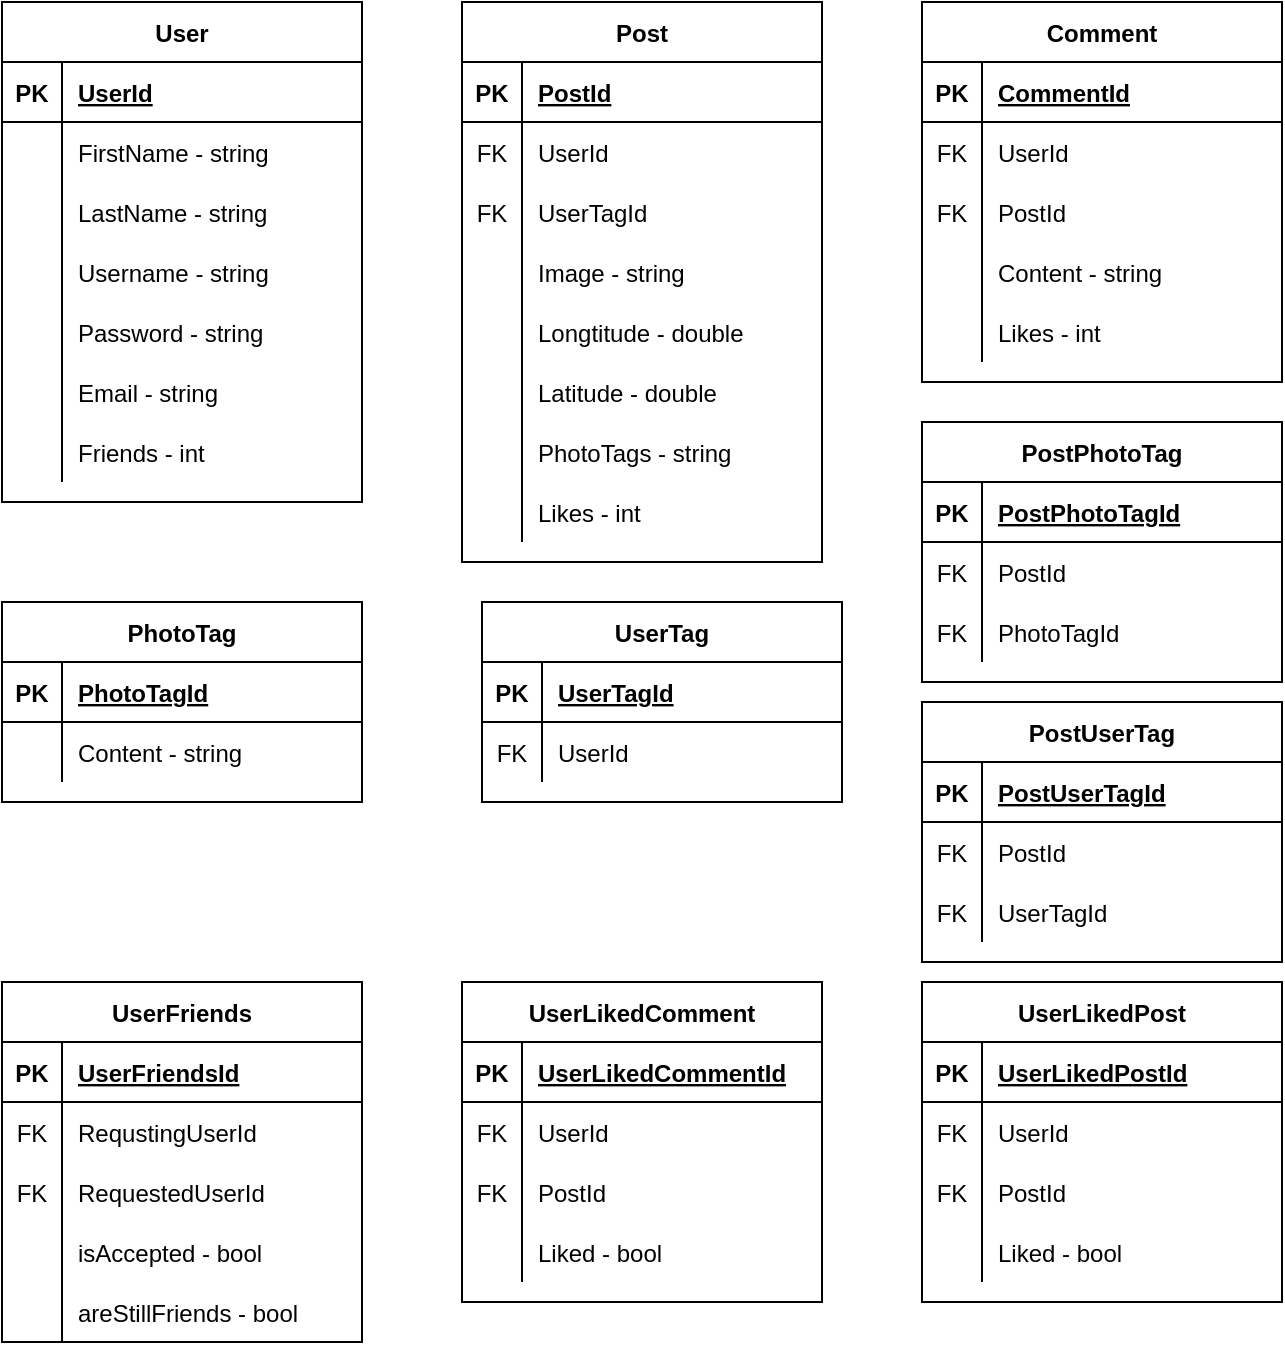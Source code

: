 <mxfile version="12.6.5" type="device"><diagram id="I5NJvTmJMF4nNeyqEDwr" name="Page-1"><mxGraphModel dx="1278" dy="607" grid="1" gridSize="10" guides="1" tooltips="1" connect="1" arrows="1" fold="1" page="1" pageScale="1" pageWidth="850" pageHeight="1100" math="0" shadow="0"><root><mxCell id="0"/><mxCell id="1" parent="0"/><mxCell id="ZgdpZ0IjfN8x_XqRDHBk-5" value="User" style="shape=table;startSize=30;container=1;collapsible=1;childLayout=tableLayout;fixedRows=1;rowLines=0;fontStyle=1;align=center;resizeLast=1;" parent="1" vertex="1"><mxGeometry x="40" y="40" width="180" height="250" as="geometry"/></mxCell><mxCell id="ZgdpZ0IjfN8x_XqRDHBk-6" value="" style="shape=partialRectangle;collapsible=0;dropTarget=0;pointerEvents=0;fillColor=none;top=0;left=0;bottom=1;right=0;points=[[0,0.5],[1,0.5]];portConstraint=eastwest;" parent="ZgdpZ0IjfN8x_XqRDHBk-5" vertex="1"><mxGeometry y="30" width="180" height="30" as="geometry"/></mxCell><mxCell id="ZgdpZ0IjfN8x_XqRDHBk-7" value="PK" style="shape=partialRectangle;connectable=0;fillColor=none;top=0;left=0;bottom=0;right=0;fontStyle=1;overflow=hidden;" parent="ZgdpZ0IjfN8x_XqRDHBk-6" vertex="1"><mxGeometry width="30" height="30" as="geometry"/></mxCell><mxCell id="ZgdpZ0IjfN8x_XqRDHBk-8" value="UserId" style="shape=partialRectangle;connectable=0;fillColor=none;top=0;left=0;bottom=0;right=0;align=left;spacingLeft=6;fontStyle=5;overflow=hidden;" parent="ZgdpZ0IjfN8x_XqRDHBk-6" vertex="1"><mxGeometry x="30" width="150" height="30" as="geometry"/></mxCell><mxCell id="ZgdpZ0IjfN8x_XqRDHBk-9" value="" style="shape=partialRectangle;collapsible=0;dropTarget=0;pointerEvents=0;fillColor=none;top=0;left=0;bottom=0;right=0;points=[[0,0.5],[1,0.5]];portConstraint=eastwest;" parent="ZgdpZ0IjfN8x_XqRDHBk-5" vertex="1"><mxGeometry y="60" width="180" height="30" as="geometry"/></mxCell><mxCell id="ZgdpZ0IjfN8x_XqRDHBk-10" value="" style="shape=partialRectangle;connectable=0;fillColor=none;top=0;left=0;bottom=0;right=0;editable=1;overflow=hidden;" parent="ZgdpZ0IjfN8x_XqRDHBk-9" vertex="1"><mxGeometry width="30" height="30" as="geometry"/></mxCell><mxCell id="ZgdpZ0IjfN8x_XqRDHBk-11" value="FirstName - string" style="shape=partialRectangle;connectable=0;fillColor=none;top=0;left=0;bottom=0;right=0;align=left;spacingLeft=6;overflow=hidden;" parent="ZgdpZ0IjfN8x_XqRDHBk-9" vertex="1"><mxGeometry x="30" width="150" height="30" as="geometry"/></mxCell><mxCell id="ZgdpZ0IjfN8x_XqRDHBk-12" value="" style="shape=partialRectangle;collapsible=0;dropTarget=0;pointerEvents=0;fillColor=none;top=0;left=0;bottom=0;right=0;points=[[0,0.5],[1,0.5]];portConstraint=eastwest;" parent="ZgdpZ0IjfN8x_XqRDHBk-5" vertex="1"><mxGeometry y="90" width="180" height="30" as="geometry"/></mxCell><mxCell id="ZgdpZ0IjfN8x_XqRDHBk-13" value="" style="shape=partialRectangle;connectable=0;fillColor=none;top=0;left=0;bottom=0;right=0;editable=1;overflow=hidden;" parent="ZgdpZ0IjfN8x_XqRDHBk-12" vertex="1"><mxGeometry width="30" height="30" as="geometry"/></mxCell><mxCell id="ZgdpZ0IjfN8x_XqRDHBk-14" value="LastName - string" style="shape=partialRectangle;connectable=0;fillColor=none;top=0;left=0;bottom=0;right=0;align=left;spacingLeft=6;overflow=hidden;" parent="ZgdpZ0IjfN8x_XqRDHBk-12" vertex="1"><mxGeometry x="30" width="150" height="30" as="geometry"/></mxCell><mxCell id="ZgdpZ0IjfN8x_XqRDHBk-15" value="" style="shape=partialRectangle;collapsible=0;dropTarget=0;pointerEvents=0;fillColor=none;top=0;left=0;bottom=0;right=0;points=[[0,0.5],[1,0.5]];portConstraint=eastwest;" parent="ZgdpZ0IjfN8x_XqRDHBk-5" vertex="1"><mxGeometry y="120" width="180" height="30" as="geometry"/></mxCell><mxCell id="ZgdpZ0IjfN8x_XqRDHBk-16" value="" style="shape=partialRectangle;connectable=0;fillColor=none;top=0;left=0;bottom=0;right=0;editable=1;overflow=hidden;" parent="ZgdpZ0IjfN8x_XqRDHBk-15" vertex="1"><mxGeometry width="30" height="30" as="geometry"/></mxCell><mxCell id="ZgdpZ0IjfN8x_XqRDHBk-17" value="Username - string" style="shape=partialRectangle;connectable=0;fillColor=none;top=0;left=0;bottom=0;right=0;align=left;spacingLeft=6;overflow=hidden;" parent="ZgdpZ0IjfN8x_XqRDHBk-15" vertex="1"><mxGeometry x="30" width="150" height="30" as="geometry"/></mxCell><mxCell id="ZgdpZ0IjfN8x_XqRDHBk-19" value="" style="shape=partialRectangle;collapsible=0;dropTarget=0;pointerEvents=0;fillColor=none;top=0;left=0;bottom=0;right=0;points=[[0,0.5],[1,0.5]];portConstraint=eastwest;" parent="ZgdpZ0IjfN8x_XqRDHBk-5" vertex="1"><mxGeometry y="150" width="180" height="30" as="geometry"/></mxCell><mxCell id="ZgdpZ0IjfN8x_XqRDHBk-20" value="" style="shape=partialRectangle;connectable=0;fillColor=none;top=0;left=0;bottom=0;right=0;editable=1;overflow=hidden;" parent="ZgdpZ0IjfN8x_XqRDHBk-19" vertex="1"><mxGeometry width="30" height="30" as="geometry"/></mxCell><mxCell id="ZgdpZ0IjfN8x_XqRDHBk-21" value="Password - string" style="shape=partialRectangle;connectable=0;fillColor=none;top=0;left=0;bottom=0;right=0;align=left;spacingLeft=6;overflow=hidden;" parent="ZgdpZ0IjfN8x_XqRDHBk-19" vertex="1"><mxGeometry x="30" width="150" height="30" as="geometry"/></mxCell><mxCell id="ZgdpZ0IjfN8x_XqRDHBk-22" value="" style="shape=partialRectangle;collapsible=0;dropTarget=0;pointerEvents=0;fillColor=none;top=0;left=0;bottom=0;right=0;points=[[0,0.5],[1,0.5]];portConstraint=eastwest;" parent="ZgdpZ0IjfN8x_XqRDHBk-5" vertex="1"><mxGeometry y="180" width="180" height="30" as="geometry"/></mxCell><mxCell id="ZgdpZ0IjfN8x_XqRDHBk-23" value="" style="shape=partialRectangle;connectable=0;fillColor=none;top=0;left=0;bottom=0;right=0;editable=1;overflow=hidden;" parent="ZgdpZ0IjfN8x_XqRDHBk-22" vertex="1"><mxGeometry width="30" height="30" as="geometry"/></mxCell><mxCell id="ZgdpZ0IjfN8x_XqRDHBk-24" value="Email - string" style="shape=partialRectangle;connectable=0;fillColor=none;top=0;left=0;bottom=0;right=0;align=left;spacingLeft=6;overflow=hidden;" parent="ZgdpZ0IjfN8x_XqRDHBk-22" vertex="1"><mxGeometry x="30" width="150" height="30" as="geometry"/></mxCell><mxCell id="ZgdpZ0IjfN8x_XqRDHBk-96" value="" style="shape=partialRectangle;collapsible=0;dropTarget=0;pointerEvents=0;fillColor=none;top=0;left=0;bottom=0;right=0;points=[[0,0.5],[1,0.5]];portConstraint=eastwest;" parent="ZgdpZ0IjfN8x_XqRDHBk-5" vertex="1"><mxGeometry y="210" width="180" height="30" as="geometry"/></mxCell><mxCell id="ZgdpZ0IjfN8x_XqRDHBk-97" value="" style="shape=partialRectangle;connectable=0;fillColor=none;top=0;left=0;bottom=0;right=0;editable=1;overflow=hidden;" parent="ZgdpZ0IjfN8x_XqRDHBk-96" vertex="1"><mxGeometry width="30" height="30" as="geometry"/></mxCell><mxCell id="ZgdpZ0IjfN8x_XqRDHBk-98" value="Friends - int" style="shape=partialRectangle;connectable=0;fillColor=none;top=0;left=0;bottom=0;right=0;align=left;spacingLeft=6;overflow=hidden;" parent="ZgdpZ0IjfN8x_XqRDHBk-96" vertex="1"><mxGeometry x="30" width="150" height="30" as="geometry"/></mxCell><mxCell id="ZgdpZ0IjfN8x_XqRDHBk-25" value="Post" style="shape=table;startSize=30;container=1;collapsible=1;childLayout=tableLayout;fixedRows=1;rowLines=0;fontStyle=1;align=center;resizeLast=1;" parent="1" vertex="1"><mxGeometry x="270" y="40" width="180" height="280" as="geometry"/></mxCell><mxCell id="ZgdpZ0IjfN8x_XqRDHBk-26" value="" style="shape=partialRectangle;collapsible=0;dropTarget=0;pointerEvents=0;fillColor=none;top=0;left=0;bottom=1;right=0;points=[[0,0.5],[1,0.5]];portConstraint=eastwest;" parent="ZgdpZ0IjfN8x_XqRDHBk-25" vertex="1"><mxGeometry y="30" width="180" height="30" as="geometry"/></mxCell><mxCell id="ZgdpZ0IjfN8x_XqRDHBk-27" value="PK" style="shape=partialRectangle;connectable=0;fillColor=none;top=0;left=0;bottom=0;right=0;fontStyle=1;overflow=hidden;" parent="ZgdpZ0IjfN8x_XqRDHBk-26" vertex="1"><mxGeometry width="30" height="30" as="geometry"/></mxCell><mxCell id="ZgdpZ0IjfN8x_XqRDHBk-28" value="PostId" style="shape=partialRectangle;connectable=0;fillColor=none;top=0;left=0;bottom=0;right=0;align=left;spacingLeft=6;fontStyle=5;overflow=hidden;" parent="ZgdpZ0IjfN8x_XqRDHBk-26" vertex="1"><mxGeometry x="30" width="150" height="30" as="geometry"/></mxCell><mxCell id="ZgdpZ0IjfN8x_XqRDHBk-38" value="" style="shape=partialRectangle;collapsible=0;dropTarget=0;pointerEvents=0;fillColor=none;top=0;left=0;bottom=0;right=0;points=[[0,0.5],[1,0.5]];portConstraint=eastwest;" parent="ZgdpZ0IjfN8x_XqRDHBk-25" vertex="1"><mxGeometry y="60" width="180" height="30" as="geometry"/></mxCell><mxCell id="ZgdpZ0IjfN8x_XqRDHBk-39" value="FK" style="shape=partialRectangle;connectable=0;fillColor=none;top=0;left=0;bottom=0;right=0;fontStyle=0;overflow=hidden;" parent="ZgdpZ0IjfN8x_XqRDHBk-38" vertex="1"><mxGeometry width="30" height="30" as="geometry"/></mxCell><mxCell id="ZgdpZ0IjfN8x_XqRDHBk-40" value="UserId" style="shape=partialRectangle;connectable=0;fillColor=none;top=0;left=0;bottom=0;right=0;align=left;spacingLeft=6;fontStyle=0;overflow=hidden;" parent="ZgdpZ0IjfN8x_XqRDHBk-38" vertex="1"><mxGeometry x="30" width="150" height="30" as="geometry"/></mxCell><mxCell id="ZgdpZ0IjfN8x_XqRDHBk-35" value="" style="shape=partialRectangle;collapsible=0;dropTarget=0;pointerEvents=0;fillColor=none;top=0;left=0;bottom=0;right=0;points=[[0,0.5],[1,0.5]];portConstraint=eastwest;" parent="ZgdpZ0IjfN8x_XqRDHBk-25" vertex="1"><mxGeometry y="90" width="180" height="30" as="geometry"/></mxCell><mxCell id="ZgdpZ0IjfN8x_XqRDHBk-36" value="FK" style="shape=partialRectangle;connectable=0;fillColor=none;top=0;left=0;bottom=0;right=0;editable=1;overflow=hidden;" parent="ZgdpZ0IjfN8x_XqRDHBk-35" vertex="1"><mxGeometry width="30" height="30" as="geometry"/></mxCell><mxCell id="ZgdpZ0IjfN8x_XqRDHBk-37" value="UserTagId" style="shape=partialRectangle;connectable=0;fillColor=none;top=0;left=0;bottom=0;right=0;align=left;spacingLeft=6;overflow=hidden;" parent="ZgdpZ0IjfN8x_XqRDHBk-35" vertex="1"><mxGeometry x="30" width="150" height="30" as="geometry"/></mxCell><mxCell id="ZgdpZ0IjfN8x_XqRDHBk-115" value="" style="shape=partialRectangle;collapsible=0;dropTarget=0;pointerEvents=0;fillColor=none;top=0;left=0;bottom=0;right=0;points=[[0,0.5],[1,0.5]];portConstraint=eastwest;" parent="ZgdpZ0IjfN8x_XqRDHBk-25" vertex="1"><mxGeometry y="120" width="180" height="30" as="geometry"/></mxCell><mxCell id="ZgdpZ0IjfN8x_XqRDHBk-116" value="" style="shape=partialRectangle;connectable=0;fillColor=none;top=0;left=0;bottom=0;right=0;editable=1;overflow=hidden;" parent="ZgdpZ0IjfN8x_XqRDHBk-115" vertex="1"><mxGeometry width="30" height="30" as="geometry"/></mxCell><mxCell id="ZgdpZ0IjfN8x_XqRDHBk-117" value="Image - string" style="shape=partialRectangle;connectable=0;fillColor=none;top=0;left=0;bottom=0;right=0;align=left;spacingLeft=6;overflow=hidden;" parent="ZgdpZ0IjfN8x_XqRDHBk-115" vertex="1"><mxGeometry x="30" width="150" height="30" as="geometry"/></mxCell><mxCell id="ZgdpZ0IjfN8x_XqRDHBk-29" value="" style="shape=partialRectangle;collapsible=0;dropTarget=0;pointerEvents=0;fillColor=none;top=0;left=0;bottom=0;right=0;points=[[0,0.5],[1,0.5]];portConstraint=eastwest;" parent="ZgdpZ0IjfN8x_XqRDHBk-25" vertex="1"><mxGeometry y="150" width="180" height="30" as="geometry"/></mxCell><mxCell id="ZgdpZ0IjfN8x_XqRDHBk-30" value="" style="shape=partialRectangle;connectable=0;fillColor=none;top=0;left=0;bottom=0;right=0;editable=1;overflow=hidden;" parent="ZgdpZ0IjfN8x_XqRDHBk-29" vertex="1"><mxGeometry width="30" height="30" as="geometry"/></mxCell><mxCell id="ZgdpZ0IjfN8x_XqRDHBk-31" value="Longtitude - double" style="shape=partialRectangle;connectable=0;fillColor=none;top=0;left=0;bottom=0;right=0;align=left;spacingLeft=6;overflow=hidden;" parent="ZgdpZ0IjfN8x_XqRDHBk-29" vertex="1"><mxGeometry x="30" width="150" height="30" as="geometry"/></mxCell><mxCell id="ZgdpZ0IjfN8x_XqRDHBk-32" value="" style="shape=partialRectangle;collapsible=0;dropTarget=0;pointerEvents=0;fillColor=none;top=0;left=0;bottom=0;right=0;points=[[0,0.5],[1,0.5]];portConstraint=eastwest;" parent="ZgdpZ0IjfN8x_XqRDHBk-25" vertex="1"><mxGeometry y="180" width="180" height="30" as="geometry"/></mxCell><mxCell id="ZgdpZ0IjfN8x_XqRDHBk-33" value="" style="shape=partialRectangle;connectable=0;fillColor=none;top=0;left=0;bottom=0;right=0;editable=1;overflow=hidden;" parent="ZgdpZ0IjfN8x_XqRDHBk-32" vertex="1"><mxGeometry width="30" height="30" as="geometry"/></mxCell><mxCell id="ZgdpZ0IjfN8x_XqRDHBk-34" value="Latitude - double" style="shape=partialRectangle;connectable=0;fillColor=none;top=0;left=0;bottom=0;right=0;align=left;spacingLeft=6;overflow=hidden;" parent="ZgdpZ0IjfN8x_XqRDHBk-32" vertex="1"><mxGeometry x="30" width="150" height="30" as="geometry"/></mxCell><mxCell id="ZgdpZ0IjfN8x_XqRDHBk-118" value="" style="shape=partialRectangle;collapsible=0;dropTarget=0;pointerEvents=0;fillColor=none;top=0;left=0;bottom=0;right=0;points=[[0,0.5],[1,0.5]];portConstraint=eastwest;" parent="ZgdpZ0IjfN8x_XqRDHBk-25" vertex="1"><mxGeometry y="210" width="180" height="30" as="geometry"/></mxCell><mxCell id="ZgdpZ0IjfN8x_XqRDHBk-119" value="" style="shape=partialRectangle;connectable=0;fillColor=none;top=0;left=0;bottom=0;right=0;editable=1;overflow=hidden;" parent="ZgdpZ0IjfN8x_XqRDHBk-118" vertex="1"><mxGeometry width="30" height="30" as="geometry"/></mxCell><mxCell id="ZgdpZ0IjfN8x_XqRDHBk-120" value="PhotoTags - string" style="shape=partialRectangle;connectable=0;fillColor=none;top=0;left=0;bottom=0;right=0;align=left;spacingLeft=6;overflow=hidden;" parent="ZgdpZ0IjfN8x_XqRDHBk-118" vertex="1"><mxGeometry x="30" width="150" height="30" as="geometry"/></mxCell><mxCell id="ZgdpZ0IjfN8x_XqRDHBk-45" value="" style="shape=partialRectangle;collapsible=0;dropTarget=0;pointerEvents=0;fillColor=none;top=0;left=0;bottom=0;right=0;points=[[0,0.5],[1,0.5]];portConstraint=eastwest;" parent="ZgdpZ0IjfN8x_XqRDHBk-25" vertex="1"><mxGeometry y="240" width="180" height="30" as="geometry"/></mxCell><mxCell id="ZgdpZ0IjfN8x_XqRDHBk-46" value="" style="shape=partialRectangle;connectable=0;fillColor=none;top=0;left=0;bottom=0;right=0;editable=1;overflow=hidden;" parent="ZgdpZ0IjfN8x_XqRDHBk-45" vertex="1"><mxGeometry width="30" height="30" as="geometry"/></mxCell><mxCell id="ZgdpZ0IjfN8x_XqRDHBk-47" value="Likes - int" style="shape=partialRectangle;connectable=0;fillColor=none;top=0;left=0;bottom=0;right=0;align=left;spacingLeft=6;overflow=hidden;" parent="ZgdpZ0IjfN8x_XqRDHBk-45" vertex="1"><mxGeometry x="30" width="150" height="30" as="geometry"/></mxCell><mxCell id="ZgdpZ0IjfN8x_XqRDHBk-48" value="Comment" style="shape=table;startSize=30;container=1;collapsible=1;childLayout=tableLayout;fixedRows=1;rowLines=0;fontStyle=1;align=center;resizeLast=1;" parent="1" vertex="1"><mxGeometry x="500" y="40" width="180" height="190" as="geometry"/></mxCell><mxCell id="ZgdpZ0IjfN8x_XqRDHBk-49" value="" style="shape=partialRectangle;collapsible=0;dropTarget=0;pointerEvents=0;fillColor=none;top=0;left=0;bottom=1;right=0;points=[[0,0.5],[1,0.5]];portConstraint=eastwest;" parent="ZgdpZ0IjfN8x_XqRDHBk-48" vertex="1"><mxGeometry y="30" width="180" height="30" as="geometry"/></mxCell><mxCell id="ZgdpZ0IjfN8x_XqRDHBk-50" value="PK" style="shape=partialRectangle;connectable=0;fillColor=none;top=0;left=0;bottom=0;right=0;fontStyle=1;overflow=hidden;" parent="ZgdpZ0IjfN8x_XqRDHBk-49" vertex="1"><mxGeometry width="30" height="30" as="geometry"/></mxCell><mxCell id="ZgdpZ0IjfN8x_XqRDHBk-51" value="CommentId" style="shape=partialRectangle;connectable=0;fillColor=none;top=0;left=0;bottom=0;right=0;align=left;spacingLeft=6;fontStyle=5;overflow=hidden;" parent="ZgdpZ0IjfN8x_XqRDHBk-49" vertex="1"><mxGeometry x="30" width="150" height="30" as="geometry"/></mxCell><mxCell id="ZgdpZ0IjfN8x_XqRDHBk-55" value="" style="shape=partialRectangle;collapsible=0;dropTarget=0;pointerEvents=0;fillColor=none;top=0;left=0;bottom=0;right=0;points=[[0,0.5],[1,0.5]];portConstraint=eastwest;" parent="ZgdpZ0IjfN8x_XqRDHBk-48" vertex="1"><mxGeometry y="60" width="180" height="30" as="geometry"/></mxCell><mxCell id="ZgdpZ0IjfN8x_XqRDHBk-56" value="FK" style="shape=partialRectangle;connectable=0;fillColor=none;top=0;left=0;bottom=0;right=0;editable=1;overflow=hidden;" parent="ZgdpZ0IjfN8x_XqRDHBk-55" vertex="1"><mxGeometry width="30" height="30" as="geometry"/></mxCell><mxCell id="ZgdpZ0IjfN8x_XqRDHBk-57" value="UserId" style="shape=partialRectangle;connectable=0;fillColor=none;top=0;left=0;bottom=0;right=0;align=left;spacingLeft=6;overflow=hidden;" parent="ZgdpZ0IjfN8x_XqRDHBk-55" vertex="1"><mxGeometry x="30" width="150" height="30" as="geometry"/></mxCell><mxCell id="ZgdpZ0IjfN8x_XqRDHBk-112" value="" style="shape=partialRectangle;collapsible=0;dropTarget=0;pointerEvents=0;fillColor=none;top=0;left=0;bottom=0;right=0;points=[[0,0.5],[1,0.5]];portConstraint=eastwest;" parent="ZgdpZ0IjfN8x_XqRDHBk-48" vertex="1"><mxGeometry y="90" width="180" height="30" as="geometry"/></mxCell><mxCell id="ZgdpZ0IjfN8x_XqRDHBk-113" value="FK" style="shape=partialRectangle;connectable=0;fillColor=none;top=0;left=0;bottom=0;right=0;fontStyle=0;overflow=hidden;" parent="ZgdpZ0IjfN8x_XqRDHBk-112" vertex="1"><mxGeometry width="30" height="30" as="geometry"/></mxCell><mxCell id="ZgdpZ0IjfN8x_XqRDHBk-114" value="PostId" style="shape=partialRectangle;connectable=0;fillColor=none;top=0;left=0;bottom=0;right=0;align=left;spacingLeft=6;fontStyle=0;overflow=hidden;" parent="ZgdpZ0IjfN8x_XqRDHBk-112" vertex="1"><mxGeometry x="30" width="150" height="30" as="geometry"/></mxCell><mxCell id="ZgdpZ0IjfN8x_XqRDHBk-52" value="" style="shape=partialRectangle;collapsible=0;dropTarget=0;pointerEvents=0;fillColor=none;top=0;left=0;bottom=0;right=0;points=[[0,0.5],[1,0.5]];portConstraint=eastwest;" parent="ZgdpZ0IjfN8x_XqRDHBk-48" vertex="1"><mxGeometry y="120" width="180" height="30" as="geometry"/></mxCell><mxCell id="ZgdpZ0IjfN8x_XqRDHBk-53" value="" style="shape=partialRectangle;connectable=0;fillColor=none;top=0;left=0;bottom=0;right=0;editable=1;overflow=hidden;" parent="ZgdpZ0IjfN8x_XqRDHBk-52" vertex="1"><mxGeometry width="30" height="30" as="geometry"/></mxCell><mxCell id="ZgdpZ0IjfN8x_XqRDHBk-54" value="Content - string" style="shape=partialRectangle;connectable=0;fillColor=none;top=0;left=0;bottom=0;right=0;align=left;spacingLeft=6;overflow=hidden;" parent="ZgdpZ0IjfN8x_XqRDHBk-52" vertex="1"><mxGeometry x="30" width="150" height="30" as="geometry"/></mxCell><mxCell id="ZgdpZ0IjfN8x_XqRDHBk-58" value="" style="shape=partialRectangle;collapsible=0;dropTarget=0;pointerEvents=0;fillColor=none;top=0;left=0;bottom=0;right=0;points=[[0,0.5],[1,0.5]];portConstraint=eastwest;" parent="ZgdpZ0IjfN8x_XqRDHBk-48" vertex="1"><mxGeometry y="150" width="180" height="30" as="geometry"/></mxCell><mxCell id="ZgdpZ0IjfN8x_XqRDHBk-59" value="" style="shape=partialRectangle;connectable=0;fillColor=none;top=0;left=0;bottom=0;right=0;editable=1;overflow=hidden;" parent="ZgdpZ0IjfN8x_XqRDHBk-58" vertex="1"><mxGeometry width="30" height="30" as="geometry"/></mxCell><mxCell id="ZgdpZ0IjfN8x_XqRDHBk-60" value="Likes - int" style="shape=partialRectangle;connectable=0;fillColor=none;top=0;left=0;bottom=0;right=0;align=left;spacingLeft=6;overflow=hidden;" parent="ZgdpZ0IjfN8x_XqRDHBk-58" vertex="1"><mxGeometry x="30" width="150" height="30" as="geometry"/></mxCell><mxCell id="ZgdpZ0IjfN8x_XqRDHBk-77" value="UserFriends" style="shape=table;startSize=30;container=1;collapsible=1;childLayout=tableLayout;fixedRows=1;rowLines=0;fontStyle=1;align=center;resizeLast=1;" parent="1" vertex="1"><mxGeometry x="40" y="530" width="180" height="180" as="geometry"/></mxCell><mxCell id="ZgdpZ0IjfN8x_XqRDHBk-78" value="" style="shape=partialRectangle;collapsible=0;dropTarget=0;pointerEvents=0;fillColor=none;top=0;left=0;bottom=1;right=0;points=[[0,0.5],[1,0.5]];portConstraint=eastwest;" parent="ZgdpZ0IjfN8x_XqRDHBk-77" vertex="1"><mxGeometry y="30" width="180" height="30" as="geometry"/></mxCell><mxCell id="ZgdpZ0IjfN8x_XqRDHBk-79" value="PK" style="shape=partialRectangle;connectable=0;fillColor=none;top=0;left=0;bottom=0;right=0;fontStyle=1;overflow=hidden;" parent="ZgdpZ0IjfN8x_XqRDHBk-78" vertex="1"><mxGeometry width="30" height="30" as="geometry"/></mxCell><mxCell id="ZgdpZ0IjfN8x_XqRDHBk-80" value="UserFriendsId" style="shape=partialRectangle;connectable=0;fillColor=none;top=0;left=0;bottom=0;right=0;align=left;spacingLeft=6;fontStyle=5;overflow=hidden;" parent="ZgdpZ0IjfN8x_XqRDHBk-78" vertex="1"><mxGeometry x="30" width="150" height="30" as="geometry"/></mxCell><mxCell id="ZgdpZ0IjfN8x_XqRDHBk-93" value="" style="shape=partialRectangle;collapsible=0;dropTarget=0;pointerEvents=0;fillColor=none;top=0;left=0;bottom=0;right=0;points=[[0,0.5],[1,0.5]];portConstraint=eastwest;" parent="ZgdpZ0IjfN8x_XqRDHBk-77" vertex="1"><mxGeometry y="60" width="180" height="30" as="geometry"/></mxCell><mxCell id="ZgdpZ0IjfN8x_XqRDHBk-94" value="FK" style="shape=partialRectangle;connectable=0;fillColor=none;top=0;left=0;bottom=0;right=0;fontStyle=0;overflow=hidden;" parent="ZgdpZ0IjfN8x_XqRDHBk-93" vertex="1"><mxGeometry width="30" height="30" as="geometry"/></mxCell><mxCell id="ZgdpZ0IjfN8x_XqRDHBk-95" value="RequstingUserId" style="shape=partialRectangle;connectable=0;fillColor=none;top=0;left=0;bottom=0;right=0;align=left;spacingLeft=6;fontStyle=0;overflow=hidden;" parent="ZgdpZ0IjfN8x_XqRDHBk-93" vertex="1"><mxGeometry x="30" width="150" height="30" as="geometry"/></mxCell><mxCell id="ZgdpZ0IjfN8x_XqRDHBk-90" value="" style="shape=partialRectangle;collapsible=0;dropTarget=0;pointerEvents=0;fillColor=none;top=0;left=0;bottom=0;right=0;points=[[0,0.5],[1,0.5]];portConstraint=eastwest;" parent="ZgdpZ0IjfN8x_XqRDHBk-77" vertex="1"><mxGeometry y="90" width="180" height="30" as="geometry"/></mxCell><mxCell id="ZgdpZ0IjfN8x_XqRDHBk-91" value="FK" style="shape=partialRectangle;connectable=0;fillColor=none;top=0;left=0;bottom=0;right=0;fontStyle=0;overflow=hidden;" parent="ZgdpZ0IjfN8x_XqRDHBk-90" vertex="1"><mxGeometry width="30" height="30" as="geometry"/></mxCell><mxCell id="ZgdpZ0IjfN8x_XqRDHBk-92" value="RequestedUserId" style="shape=partialRectangle;connectable=0;fillColor=none;top=0;left=0;bottom=0;right=0;align=left;spacingLeft=6;fontStyle=0;overflow=hidden;" parent="ZgdpZ0IjfN8x_XqRDHBk-90" vertex="1"><mxGeometry x="30" width="150" height="30" as="geometry"/></mxCell><mxCell id="ZgdpZ0IjfN8x_XqRDHBk-81" value="" style="shape=partialRectangle;collapsible=0;dropTarget=0;pointerEvents=0;fillColor=none;top=0;left=0;bottom=0;right=0;points=[[0,0.5],[1,0.5]];portConstraint=eastwest;" parent="ZgdpZ0IjfN8x_XqRDHBk-77" vertex="1"><mxGeometry y="120" width="180" height="30" as="geometry"/></mxCell><mxCell id="ZgdpZ0IjfN8x_XqRDHBk-82" value="" style="shape=partialRectangle;connectable=0;fillColor=none;top=0;left=0;bottom=0;right=0;editable=1;overflow=hidden;" parent="ZgdpZ0IjfN8x_XqRDHBk-81" vertex="1"><mxGeometry width="30" height="30" as="geometry"/></mxCell><mxCell id="ZgdpZ0IjfN8x_XqRDHBk-83" value="isAccepted - bool" style="shape=partialRectangle;connectable=0;fillColor=none;top=0;left=0;bottom=0;right=0;align=left;spacingLeft=6;overflow=hidden;" parent="ZgdpZ0IjfN8x_XqRDHBk-81" vertex="1"><mxGeometry x="30" width="150" height="30" as="geometry"/></mxCell><mxCell id="ZgdpZ0IjfN8x_XqRDHBk-84" value="" style="shape=partialRectangle;collapsible=0;dropTarget=0;pointerEvents=0;fillColor=none;top=0;left=0;bottom=0;right=0;points=[[0,0.5],[1,0.5]];portConstraint=eastwest;" parent="ZgdpZ0IjfN8x_XqRDHBk-77" vertex="1"><mxGeometry y="150" width="180" height="30" as="geometry"/></mxCell><mxCell id="ZgdpZ0IjfN8x_XqRDHBk-85" value="" style="shape=partialRectangle;connectable=0;fillColor=none;top=0;left=0;bottom=0;right=0;editable=1;overflow=hidden;" parent="ZgdpZ0IjfN8x_XqRDHBk-84" vertex="1"><mxGeometry width="30" height="30" as="geometry"/></mxCell><mxCell id="ZgdpZ0IjfN8x_XqRDHBk-86" value="areStillFriends - bool" style="shape=partialRectangle;connectable=0;fillColor=none;top=0;left=0;bottom=0;right=0;align=left;spacingLeft=6;overflow=hidden;" parent="ZgdpZ0IjfN8x_XqRDHBk-84" vertex="1"><mxGeometry x="30" width="150" height="30" as="geometry"/></mxCell><mxCell id="ZgdpZ0IjfN8x_XqRDHBk-99" value="PhotoTag" style="shape=table;startSize=30;container=1;collapsible=1;childLayout=tableLayout;fixedRows=1;rowLines=0;fontStyle=1;align=center;resizeLast=1;" parent="1" vertex="1"><mxGeometry x="40" y="340" width="180" height="100" as="geometry"/></mxCell><mxCell id="ZgdpZ0IjfN8x_XqRDHBk-100" value="" style="shape=partialRectangle;collapsible=0;dropTarget=0;pointerEvents=0;fillColor=none;top=0;left=0;bottom=1;right=0;points=[[0,0.5],[1,0.5]];portConstraint=eastwest;" parent="ZgdpZ0IjfN8x_XqRDHBk-99" vertex="1"><mxGeometry y="30" width="180" height="30" as="geometry"/></mxCell><mxCell id="ZgdpZ0IjfN8x_XqRDHBk-101" value="PK" style="shape=partialRectangle;connectable=0;fillColor=none;top=0;left=0;bottom=0;right=0;fontStyle=1;overflow=hidden;" parent="ZgdpZ0IjfN8x_XqRDHBk-100" vertex="1"><mxGeometry width="30" height="30" as="geometry"/></mxCell><mxCell id="ZgdpZ0IjfN8x_XqRDHBk-102" value="PhotoTagId" style="shape=partialRectangle;connectable=0;fillColor=none;top=0;left=0;bottom=0;right=0;align=left;spacingLeft=6;fontStyle=5;overflow=hidden;" parent="ZgdpZ0IjfN8x_XqRDHBk-100" vertex="1"><mxGeometry x="30" width="150" height="30" as="geometry"/></mxCell><mxCell id="ZgdpZ0IjfN8x_XqRDHBk-106" value="" style="shape=partialRectangle;collapsible=0;dropTarget=0;pointerEvents=0;fillColor=none;top=0;left=0;bottom=0;right=0;points=[[0,0.5],[1,0.5]];portConstraint=eastwest;" parent="ZgdpZ0IjfN8x_XqRDHBk-99" vertex="1"><mxGeometry y="60" width="180" height="30" as="geometry"/></mxCell><mxCell id="ZgdpZ0IjfN8x_XqRDHBk-107" value="" style="shape=partialRectangle;connectable=0;fillColor=none;top=0;left=0;bottom=0;right=0;editable=1;overflow=hidden;" parent="ZgdpZ0IjfN8x_XqRDHBk-106" vertex="1"><mxGeometry width="30" height="30" as="geometry"/></mxCell><mxCell id="ZgdpZ0IjfN8x_XqRDHBk-108" value="Content - string" style="shape=partialRectangle;connectable=0;fillColor=none;top=0;left=0;bottom=0;right=0;align=left;spacingLeft=6;overflow=hidden;" parent="ZgdpZ0IjfN8x_XqRDHBk-106" vertex="1"><mxGeometry x="30" width="150" height="30" as="geometry"/></mxCell><mxCell id="ZgdpZ0IjfN8x_XqRDHBk-121" value="UserTag" style="shape=table;startSize=30;container=1;collapsible=1;childLayout=tableLayout;fixedRows=1;rowLines=0;fontStyle=1;align=center;resizeLast=1;" parent="1" vertex="1"><mxGeometry x="280" y="340" width="180" height="100" as="geometry"/></mxCell><mxCell id="ZgdpZ0IjfN8x_XqRDHBk-122" value="" style="shape=partialRectangle;collapsible=0;dropTarget=0;pointerEvents=0;fillColor=none;top=0;left=0;bottom=1;right=0;points=[[0,0.5],[1,0.5]];portConstraint=eastwest;" parent="ZgdpZ0IjfN8x_XqRDHBk-121" vertex="1"><mxGeometry y="30" width="180" height="30" as="geometry"/></mxCell><mxCell id="ZgdpZ0IjfN8x_XqRDHBk-123" value="PK" style="shape=partialRectangle;connectable=0;fillColor=none;top=0;left=0;bottom=0;right=0;fontStyle=1;overflow=hidden;" parent="ZgdpZ0IjfN8x_XqRDHBk-122" vertex="1"><mxGeometry width="30" height="30" as="geometry"/></mxCell><mxCell id="ZgdpZ0IjfN8x_XqRDHBk-124" value="UserTagId" style="shape=partialRectangle;connectable=0;fillColor=none;top=0;left=0;bottom=0;right=0;align=left;spacingLeft=6;fontStyle=5;overflow=hidden;" parent="ZgdpZ0IjfN8x_XqRDHBk-122" vertex="1"><mxGeometry x="30" width="150" height="30" as="geometry"/></mxCell><mxCell id="ZgdpZ0IjfN8x_XqRDHBk-128" value="" style="shape=partialRectangle;collapsible=0;dropTarget=0;pointerEvents=0;fillColor=none;top=0;left=0;bottom=0;right=0;points=[[0,0.5],[1,0.5]];portConstraint=eastwest;" parent="ZgdpZ0IjfN8x_XqRDHBk-121" vertex="1"><mxGeometry y="60" width="180" height="30" as="geometry"/></mxCell><mxCell id="ZgdpZ0IjfN8x_XqRDHBk-129" value="FK" style="shape=partialRectangle;connectable=0;fillColor=none;top=0;left=0;bottom=0;right=0;editable=1;overflow=hidden;" parent="ZgdpZ0IjfN8x_XqRDHBk-128" vertex="1"><mxGeometry width="30" height="30" as="geometry"/></mxCell><mxCell id="ZgdpZ0IjfN8x_XqRDHBk-130" value="UserId" style="shape=partialRectangle;connectable=0;fillColor=none;top=0;left=0;bottom=0;right=0;align=left;spacingLeft=6;overflow=hidden;" parent="ZgdpZ0IjfN8x_XqRDHBk-128" vertex="1"><mxGeometry x="30" width="150" height="30" as="geometry"/></mxCell><mxCell id="ZgdpZ0IjfN8x_XqRDHBk-134" value="UserLikedPost" style="shape=table;startSize=30;container=1;collapsible=1;childLayout=tableLayout;fixedRows=1;rowLines=0;fontStyle=1;align=center;resizeLast=1;" parent="1" vertex="1"><mxGeometry x="500" y="530" width="180" height="160" as="geometry"/></mxCell><mxCell id="ZgdpZ0IjfN8x_XqRDHBk-135" value="" style="shape=partialRectangle;collapsible=0;dropTarget=0;pointerEvents=0;fillColor=none;top=0;left=0;bottom=1;right=0;points=[[0,0.5],[1,0.5]];portConstraint=eastwest;" parent="ZgdpZ0IjfN8x_XqRDHBk-134" vertex="1"><mxGeometry y="30" width="180" height="30" as="geometry"/></mxCell><mxCell id="ZgdpZ0IjfN8x_XqRDHBk-136" value="PK" style="shape=partialRectangle;connectable=0;fillColor=none;top=0;left=0;bottom=0;right=0;fontStyle=1;overflow=hidden;" parent="ZgdpZ0IjfN8x_XqRDHBk-135" vertex="1"><mxGeometry width="30" height="30" as="geometry"/></mxCell><mxCell id="ZgdpZ0IjfN8x_XqRDHBk-137" value="UserLikedPostId" style="shape=partialRectangle;connectable=0;fillColor=none;top=0;left=0;bottom=0;right=0;align=left;spacingLeft=6;fontStyle=5;overflow=hidden;" parent="ZgdpZ0IjfN8x_XqRDHBk-135" vertex="1"><mxGeometry x="30" width="150" height="30" as="geometry"/></mxCell><mxCell id="ZgdpZ0IjfN8x_XqRDHBk-138" value="" style="shape=partialRectangle;collapsible=0;dropTarget=0;pointerEvents=0;fillColor=none;top=0;left=0;bottom=0;right=0;points=[[0,0.5],[1,0.5]];portConstraint=eastwest;" parent="ZgdpZ0IjfN8x_XqRDHBk-134" vertex="1"><mxGeometry y="60" width="180" height="30" as="geometry"/></mxCell><mxCell id="ZgdpZ0IjfN8x_XqRDHBk-139" value="FK" style="shape=partialRectangle;connectable=0;fillColor=none;top=0;left=0;bottom=0;right=0;editable=1;overflow=hidden;" parent="ZgdpZ0IjfN8x_XqRDHBk-138" vertex="1"><mxGeometry width="30" height="30" as="geometry"/></mxCell><mxCell id="ZgdpZ0IjfN8x_XqRDHBk-140" value="UserId" style="shape=partialRectangle;connectable=0;fillColor=none;top=0;left=0;bottom=0;right=0;align=left;spacingLeft=6;overflow=hidden;" parent="ZgdpZ0IjfN8x_XqRDHBk-138" vertex="1"><mxGeometry x="30" width="150" height="30" as="geometry"/></mxCell><mxCell id="ZgdpZ0IjfN8x_XqRDHBk-141" value="" style="shape=partialRectangle;collapsible=0;dropTarget=0;pointerEvents=0;fillColor=none;top=0;left=0;bottom=0;right=0;points=[[0,0.5],[1,0.5]];portConstraint=eastwest;" parent="ZgdpZ0IjfN8x_XqRDHBk-134" vertex="1"><mxGeometry y="90" width="180" height="30" as="geometry"/></mxCell><mxCell id="ZgdpZ0IjfN8x_XqRDHBk-142" value="FK" style="shape=partialRectangle;connectable=0;fillColor=none;top=0;left=0;bottom=0;right=0;editable=1;overflow=hidden;" parent="ZgdpZ0IjfN8x_XqRDHBk-141" vertex="1"><mxGeometry width="30" height="30" as="geometry"/></mxCell><mxCell id="ZgdpZ0IjfN8x_XqRDHBk-143" value="PostId" style="shape=partialRectangle;connectable=0;fillColor=none;top=0;left=0;bottom=0;right=0;align=left;spacingLeft=6;overflow=hidden;" parent="ZgdpZ0IjfN8x_XqRDHBk-141" vertex="1"><mxGeometry x="30" width="150" height="30" as="geometry"/></mxCell><mxCell id="ZgdpZ0IjfN8x_XqRDHBk-144" value="" style="shape=partialRectangle;collapsible=0;dropTarget=0;pointerEvents=0;fillColor=none;top=0;left=0;bottom=0;right=0;points=[[0,0.5],[1,0.5]];portConstraint=eastwest;" parent="ZgdpZ0IjfN8x_XqRDHBk-134" vertex="1"><mxGeometry y="120" width="180" height="30" as="geometry"/></mxCell><mxCell id="ZgdpZ0IjfN8x_XqRDHBk-145" value="" style="shape=partialRectangle;connectable=0;fillColor=none;top=0;left=0;bottom=0;right=0;editable=1;overflow=hidden;" parent="ZgdpZ0IjfN8x_XqRDHBk-144" vertex="1"><mxGeometry width="30" height="30" as="geometry"/></mxCell><mxCell id="ZgdpZ0IjfN8x_XqRDHBk-146" value="Liked - bool" style="shape=partialRectangle;connectable=0;fillColor=none;top=0;left=0;bottom=0;right=0;align=left;spacingLeft=6;overflow=hidden;" parent="ZgdpZ0IjfN8x_XqRDHBk-144" vertex="1"><mxGeometry x="30" width="150" height="30" as="geometry"/></mxCell><mxCell id="ZgdpZ0IjfN8x_XqRDHBk-147" value="UserLikedComment" style="shape=table;startSize=30;container=1;collapsible=1;childLayout=tableLayout;fixedRows=1;rowLines=0;fontStyle=1;align=center;resizeLast=1;" parent="1" vertex="1"><mxGeometry x="270" y="530" width="180" height="160" as="geometry"/></mxCell><mxCell id="ZgdpZ0IjfN8x_XqRDHBk-148" value="" style="shape=partialRectangle;collapsible=0;dropTarget=0;pointerEvents=0;fillColor=none;top=0;left=0;bottom=1;right=0;points=[[0,0.5],[1,0.5]];portConstraint=eastwest;" parent="ZgdpZ0IjfN8x_XqRDHBk-147" vertex="1"><mxGeometry y="30" width="180" height="30" as="geometry"/></mxCell><mxCell id="ZgdpZ0IjfN8x_XqRDHBk-149" value="PK" style="shape=partialRectangle;connectable=0;fillColor=none;top=0;left=0;bottom=0;right=0;fontStyle=1;overflow=hidden;" parent="ZgdpZ0IjfN8x_XqRDHBk-148" vertex="1"><mxGeometry width="30" height="30" as="geometry"/></mxCell><mxCell id="ZgdpZ0IjfN8x_XqRDHBk-150" value="UserLikedCommentId" style="shape=partialRectangle;connectable=0;fillColor=none;top=0;left=0;bottom=0;right=0;align=left;spacingLeft=6;fontStyle=5;overflow=hidden;" parent="ZgdpZ0IjfN8x_XqRDHBk-148" vertex="1"><mxGeometry x="30" width="150" height="30" as="geometry"/></mxCell><mxCell id="ZgdpZ0IjfN8x_XqRDHBk-151" value="" style="shape=partialRectangle;collapsible=0;dropTarget=0;pointerEvents=0;fillColor=none;top=0;left=0;bottom=0;right=0;points=[[0,0.5],[1,0.5]];portConstraint=eastwest;" parent="ZgdpZ0IjfN8x_XqRDHBk-147" vertex="1"><mxGeometry y="60" width="180" height="30" as="geometry"/></mxCell><mxCell id="ZgdpZ0IjfN8x_XqRDHBk-152" value="FK" style="shape=partialRectangle;connectable=0;fillColor=none;top=0;left=0;bottom=0;right=0;editable=1;overflow=hidden;" parent="ZgdpZ0IjfN8x_XqRDHBk-151" vertex="1"><mxGeometry width="30" height="30" as="geometry"/></mxCell><mxCell id="ZgdpZ0IjfN8x_XqRDHBk-153" value="UserId" style="shape=partialRectangle;connectable=0;fillColor=none;top=0;left=0;bottom=0;right=0;align=left;spacingLeft=6;overflow=hidden;" parent="ZgdpZ0IjfN8x_XqRDHBk-151" vertex="1"><mxGeometry x="30" width="150" height="30" as="geometry"/></mxCell><mxCell id="ZgdpZ0IjfN8x_XqRDHBk-154" value="" style="shape=partialRectangle;collapsible=0;dropTarget=0;pointerEvents=0;fillColor=none;top=0;left=0;bottom=0;right=0;points=[[0,0.5],[1,0.5]];portConstraint=eastwest;" parent="ZgdpZ0IjfN8x_XqRDHBk-147" vertex="1"><mxGeometry y="90" width="180" height="30" as="geometry"/></mxCell><mxCell id="ZgdpZ0IjfN8x_XqRDHBk-155" value="FK" style="shape=partialRectangle;connectable=0;fillColor=none;top=0;left=0;bottom=0;right=0;editable=1;overflow=hidden;" parent="ZgdpZ0IjfN8x_XqRDHBk-154" vertex="1"><mxGeometry width="30" height="30" as="geometry"/></mxCell><mxCell id="ZgdpZ0IjfN8x_XqRDHBk-156" value="PostId" style="shape=partialRectangle;connectable=0;fillColor=none;top=0;left=0;bottom=0;right=0;align=left;spacingLeft=6;overflow=hidden;" parent="ZgdpZ0IjfN8x_XqRDHBk-154" vertex="1"><mxGeometry x="30" width="150" height="30" as="geometry"/></mxCell><mxCell id="ZgdpZ0IjfN8x_XqRDHBk-157" value="" style="shape=partialRectangle;collapsible=0;dropTarget=0;pointerEvents=0;fillColor=none;top=0;left=0;bottom=0;right=0;points=[[0,0.5],[1,0.5]];portConstraint=eastwest;" parent="ZgdpZ0IjfN8x_XqRDHBk-147" vertex="1"><mxGeometry y="120" width="180" height="30" as="geometry"/></mxCell><mxCell id="ZgdpZ0IjfN8x_XqRDHBk-158" value="" style="shape=partialRectangle;connectable=0;fillColor=none;top=0;left=0;bottom=0;right=0;editable=1;overflow=hidden;" parent="ZgdpZ0IjfN8x_XqRDHBk-157" vertex="1"><mxGeometry width="30" height="30" as="geometry"/></mxCell><mxCell id="ZgdpZ0IjfN8x_XqRDHBk-159" value="Liked - bool" style="shape=partialRectangle;connectable=0;fillColor=none;top=0;left=0;bottom=0;right=0;align=left;spacingLeft=6;overflow=hidden;" parent="ZgdpZ0IjfN8x_XqRDHBk-157" vertex="1"><mxGeometry x="30" width="150" height="30" as="geometry"/></mxCell><mxCell id="ZgdpZ0IjfN8x_XqRDHBk-160" value="PostPhotoTag" style="shape=table;startSize=30;container=1;collapsible=1;childLayout=tableLayout;fixedRows=1;rowLines=0;fontStyle=1;align=center;resizeLast=1;" parent="1" vertex="1"><mxGeometry x="500" y="250" width="180" height="130" as="geometry"/></mxCell><mxCell id="ZgdpZ0IjfN8x_XqRDHBk-161" value="" style="shape=partialRectangle;collapsible=0;dropTarget=0;pointerEvents=0;fillColor=none;top=0;left=0;bottom=1;right=0;points=[[0,0.5],[1,0.5]];portConstraint=eastwest;" parent="ZgdpZ0IjfN8x_XqRDHBk-160" vertex="1"><mxGeometry y="30" width="180" height="30" as="geometry"/></mxCell><mxCell id="ZgdpZ0IjfN8x_XqRDHBk-162" value="PK" style="shape=partialRectangle;connectable=0;fillColor=none;top=0;left=0;bottom=0;right=0;fontStyle=1;overflow=hidden;" parent="ZgdpZ0IjfN8x_XqRDHBk-161" vertex="1"><mxGeometry width="30" height="30" as="geometry"/></mxCell><mxCell id="ZgdpZ0IjfN8x_XqRDHBk-163" value="PostPhotoTagId" style="shape=partialRectangle;connectable=0;fillColor=none;top=0;left=0;bottom=0;right=0;align=left;spacingLeft=6;fontStyle=5;overflow=hidden;" parent="ZgdpZ0IjfN8x_XqRDHBk-161" vertex="1"><mxGeometry x="30" width="150" height="30" as="geometry"/></mxCell><mxCell id="ZgdpZ0IjfN8x_XqRDHBk-164" value="" style="shape=partialRectangle;collapsible=0;dropTarget=0;pointerEvents=0;fillColor=none;top=0;left=0;bottom=0;right=0;points=[[0,0.5],[1,0.5]];portConstraint=eastwest;" parent="ZgdpZ0IjfN8x_XqRDHBk-160" vertex="1"><mxGeometry y="60" width="180" height="30" as="geometry"/></mxCell><mxCell id="ZgdpZ0IjfN8x_XqRDHBk-165" value="FK" style="shape=partialRectangle;connectable=0;fillColor=none;top=0;left=0;bottom=0;right=0;editable=1;overflow=hidden;" parent="ZgdpZ0IjfN8x_XqRDHBk-164" vertex="1"><mxGeometry width="30" height="30" as="geometry"/></mxCell><mxCell id="ZgdpZ0IjfN8x_XqRDHBk-166" value="PostId" style="shape=partialRectangle;connectable=0;fillColor=none;top=0;left=0;bottom=0;right=0;align=left;spacingLeft=6;overflow=hidden;" parent="ZgdpZ0IjfN8x_XqRDHBk-164" vertex="1"><mxGeometry x="30" width="150" height="30" as="geometry"/></mxCell><mxCell id="ZgdpZ0IjfN8x_XqRDHBk-170" value="" style="shape=partialRectangle;collapsible=0;dropTarget=0;pointerEvents=0;fillColor=none;top=0;left=0;bottom=0;right=0;points=[[0,0.5],[1,0.5]];portConstraint=eastwest;" parent="ZgdpZ0IjfN8x_XqRDHBk-160" vertex="1"><mxGeometry y="90" width="180" height="30" as="geometry"/></mxCell><mxCell id="ZgdpZ0IjfN8x_XqRDHBk-171" value="FK" style="shape=partialRectangle;connectable=0;fillColor=none;top=0;left=0;bottom=0;right=0;editable=1;overflow=hidden;" parent="ZgdpZ0IjfN8x_XqRDHBk-170" vertex="1"><mxGeometry width="30" height="30" as="geometry"/></mxCell><mxCell id="ZgdpZ0IjfN8x_XqRDHBk-172" value="PhotoTagId" style="shape=partialRectangle;connectable=0;fillColor=none;top=0;left=0;bottom=0;right=0;align=left;spacingLeft=6;overflow=hidden;" parent="ZgdpZ0IjfN8x_XqRDHBk-170" vertex="1"><mxGeometry x="30" width="150" height="30" as="geometry"/></mxCell><mxCell id="ZgdpZ0IjfN8x_XqRDHBk-173" value="PostUserTag" style="shape=table;startSize=30;container=1;collapsible=1;childLayout=tableLayout;fixedRows=1;rowLines=0;fontStyle=1;align=center;resizeLast=1;" parent="1" vertex="1"><mxGeometry x="500" y="390" width="180" height="130" as="geometry"/></mxCell><mxCell id="ZgdpZ0IjfN8x_XqRDHBk-174" value="" style="shape=partialRectangle;collapsible=0;dropTarget=0;pointerEvents=0;fillColor=none;top=0;left=0;bottom=1;right=0;points=[[0,0.5],[1,0.5]];portConstraint=eastwest;" parent="ZgdpZ0IjfN8x_XqRDHBk-173" vertex="1"><mxGeometry y="30" width="180" height="30" as="geometry"/></mxCell><mxCell id="ZgdpZ0IjfN8x_XqRDHBk-175" value="PK" style="shape=partialRectangle;connectable=0;fillColor=none;top=0;left=0;bottom=0;right=0;fontStyle=1;overflow=hidden;" parent="ZgdpZ0IjfN8x_XqRDHBk-174" vertex="1"><mxGeometry width="30" height="30" as="geometry"/></mxCell><mxCell id="ZgdpZ0IjfN8x_XqRDHBk-176" value="PostUserTagId" style="shape=partialRectangle;connectable=0;fillColor=none;top=0;left=0;bottom=0;right=0;align=left;spacingLeft=6;fontStyle=5;overflow=hidden;" parent="ZgdpZ0IjfN8x_XqRDHBk-174" vertex="1"><mxGeometry x="30" width="150" height="30" as="geometry"/></mxCell><mxCell id="ZgdpZ0IjfN8x_XqRDHBk-177" value="" style="shape=partialRectangle;collapsible=0;dropTarget=0;pointerEvents=0;fillColor=none;top=0;left=0;bottom=0;right=0;points=[[0,0.5],[1,0.5]];portConstraint=eastwest;" parent="ZgdpZ0IjfN8x_XqRDHBk-173" vertex="1"><mxGeometry y="60" width="180" height="30" as="geometry"/></mxCell><mxCell id="ZgdpZ0IjfN8x_XqRDHBk-178" value="FK" style="shape=partialRectangle;connectable=0;fillColor=none;top=0;left=0;bottom=0;right=0;editable=1;overflow=hidden;" parent="ZgdpZ0IjfN8x_XqRDHBk-177" vertex="1"><mxGeometry width="30" height="30" as="geometry"/></mxCell><mxCell id="ZgdpZ0IjfN8x_XqRDHBk-179" value="PostId" style="shape=partialRectangle;connectable=0;fillColor=none;top=0;left=0;bottom=0;right=0;align=left;spacingLeft=6;overflow=hidden;" parent="ZgdpZ0IjfN8x_XqRDHBk-177" vertex="1"><mxGeometry x="30" width="150" height="30" as="geometry"/></mxCell><mxCell id="ZgdpZ0IjfN8x_XqRDHBk-180" value="" style="shape=partialRectangle;collapsible=0;dropTarget=0;pointerEvents=0;fillColor=none;top=0;left=0;bottom=0;right=0;points=[[0,0.5],[1,0.5]];portConstraint=eastwest;" parent="ZgdpZ0IjfN8x_XqRDHBk-173" vertex="1"><mxGeometry y="90" width="180" height="30" as="geometry"/></mxCell><mxCell id="ZgdpZ0IjfN8x_XqRDHBk-181" value="FK" style="shape=partialRectangle;connectable=0;fillColor=none;top=0;left=0;bottom=0;right=0;editable=1;overflow=hidden;" parent="ZgdpZ0IjfN8x_XqRDHBk-180" vertex="1"><mxGeometry width="30" height="30" as="geometry"/></mxCell><mxCell id="ZgdpZ0IjfN8x_XqRDHBk-182" value="UserTagId" style="shape=partialRectangle;connectable=0;fillColor=none;top=0;left=0;bottom=0;right=0;align=left;spacingLeft=6;overflow=hidden;" parent="ZgdpZ0IjfN8x_XqRDHBk-180" vertex="1"><mxGeometry x="30" width="150" height="30" as="geometry"/></mxCell></root></mxGraphModel></diagram></mxfile>